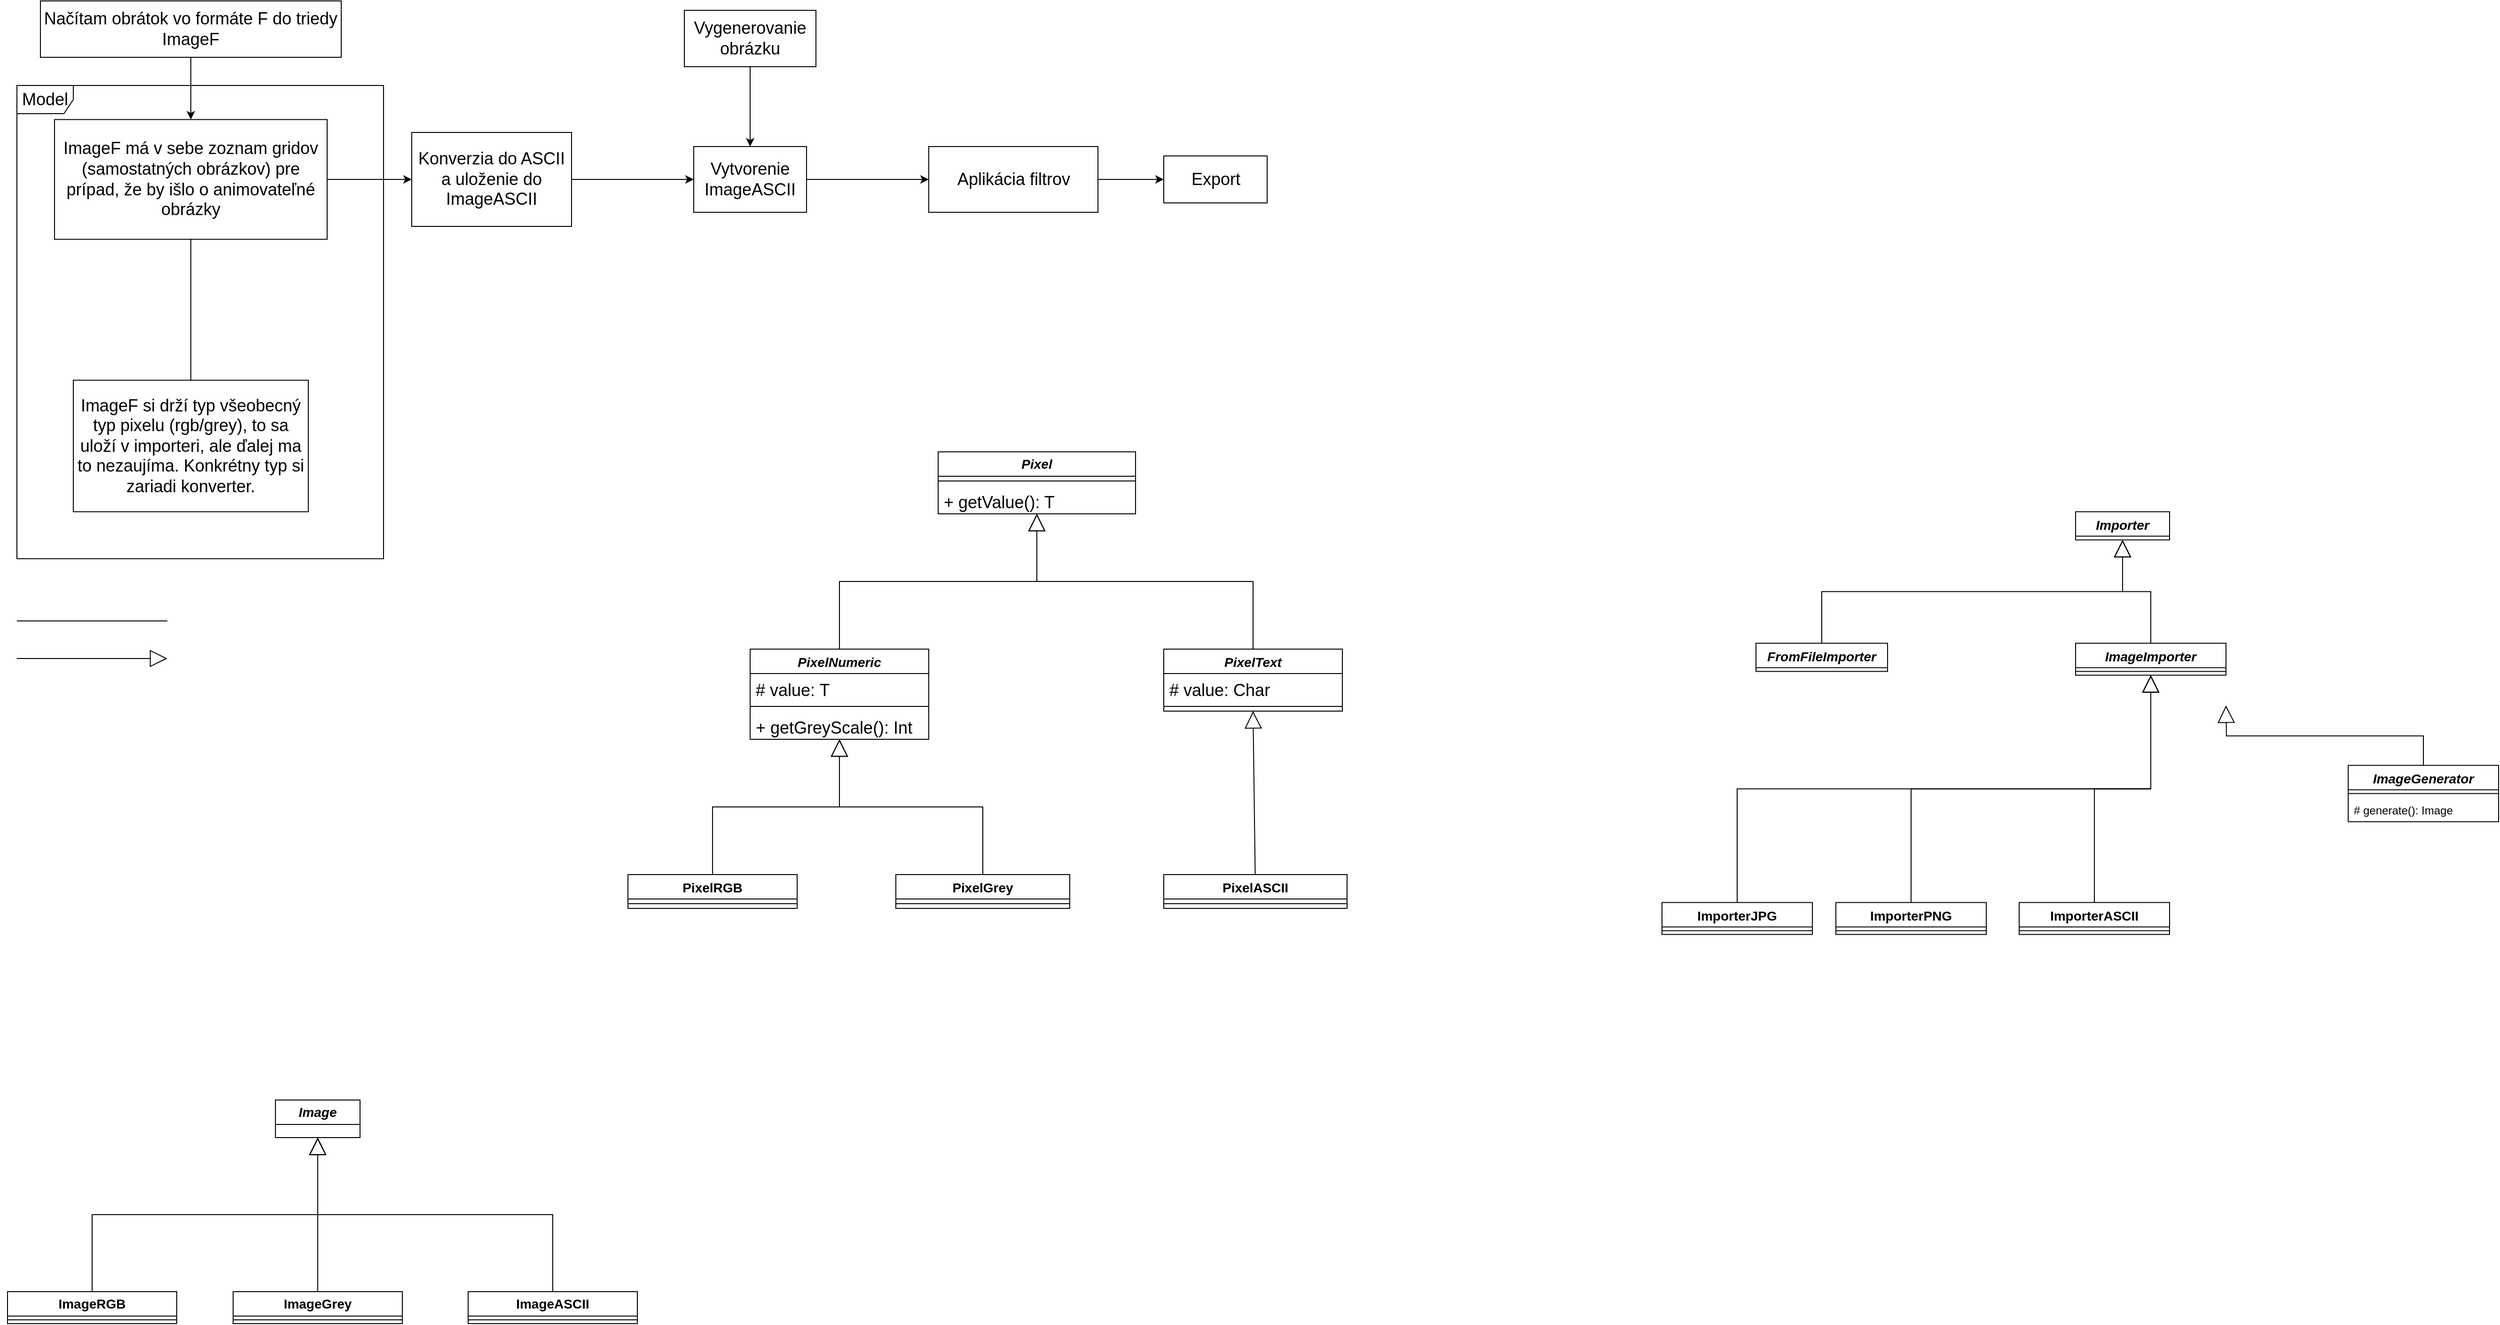 <mxfile version="20.6.0" type="device"><diagram id="C5RBs43oDa-KdzZeNtuy" name="Page-1"><mxGraphModel dx="4900" dy="944" grid="1" gridSize="10" guides="1" tooltips="1" connect="1" arrows="1" fold="1" page="1" pageScale="1" pageWidth="3300" pageHeight="4681" math="0" shadow="0"><root><mxCell id="WIyWlLk6GJQsqaUBKTNV-0"/><mxCell id="WIyWlLk6GJQsqaUBKTNV-1" parent="WIyWlLk6GJQsqaUBKTNV-0"/><mxCell id="44aYyRxNYtKPqKF8so0v-79" style="edgeStyle=none;rounded=0;orthogonalLoop=1;jettySize=auto;html=1;exitX=0.5;exitY=1;exitDx=0;exitDy=0;strokeColor=default;strokeWidth=1;fontSize=18;endSize=6;" parent="WIyWlLk6GJQsqaUBKTNV-1" source="44aYyRxNYtKPqKF8so0v-68" target="44aYyRxNYtKPqKF8so0v-69" edge="1"><mxGeometry relative="1" as="geometry"/></mxCell><mxCell id="44aYyRxNYtKPqKF8so0v-68" value="Načítam obrátok vo formáte F do triedy ImageF" style="html=1;fontSize=18;whiteSpace=wrap;" parent="WIyWlLk6GJQsqaUBKTNV-1" vertex="1"><mxGeometry x="35" y="20" width="320" height="60" as="geometry"/></mxCell><mxCell id="44aYyRxNYtKPqKF8so0v-78" style="edgeStyle=none;rounded=0;orthogonalLoop=1;jettySize=auto;html=1;exitX=1;exitY=0.5;exitDx=0;exitDy=0;strokeColor=default;strokeWidth=1;fontSize=18;endSize=6;" parent="WIyWlLk6GJQsqaUBKTNV-1" source="44aYyRxNYtKPqKF8so0v-69" target="44aYyRxNYtKPqKF8so0v-77" edge="1"><mxGeometry relative="1" as="geometry"/></mxCell><mxCell id="44aYyRxNYtKPqKF8so0v-69" value="ImageF má v sebe zoznam gridov (samostatných obrázkov) pre prípad, že by išlo o animovateľné obrázky" style="html=1;fontSize=18;whiteSpace=wrap;" parent="WIyWlLk6GJQsqaUBKTNV-1" vertex="1"><mxGeometry x="50" y="146.25" width="290" height="127.5" as="geometry"/></mxCell><mxCell id="44aYyRxNYtKPqKF8so0v-70" value="ImageF si drží typ všeobecný typ pixelu (rgb/grey), to sa uloží v importeri, ale ďalej ma to nezaujíma. Konkrétny typ si zariadi konverter." style="html=1;fontSize=18;whiteSpace=wrap;" parent="WIyWlLk6GJQsqaUBKTNV-1" vertex="1"><mxGeometry x="70" y="423.75" width="250" height="140" as="geometry"/></mxCell><mxCell id="44aYyRxNYtKPqKF8so0v-73" value="" style="endArrow=none;html=1;rounded=0;strokeColor=default;strokeWidth=1;fontSize=18;endSize=6;" parent="WIyWlLk6GJQsqaUBKTNV-1" source="44aYyRxNYtKPqKF8so0v-70" target="44aYyRxNYtKPqKF8so0v-69" edge="1"><mxGeometry relative="1" as="geometry"><mxPoint x="-105" y="403.75" as="sourcePoint"/><mxPoint x="55" y="403.75" as="targetPoint"/></mxGeometry></mxCell><mxCell id="44aYyRxNYtKPqKF8so0v-149" style="edgeStyle=none;rounded=0;orthogonalLoop=1;jettySize=auto;html=1;strokeColor=default;strokeWidth=1;fontSize=18;endSize=6;" parent="WIyWlLk6GJQsqaUBKTNV-1" source="44aYyRxNYtKPqKF8so0v-77" target="44aYyRxNYtKPqKF8so0v-148" edge="1"><mxGeometry relative="1" as="geometry"/></mxCell><mxCell id="44aYyRxNYtKPqKF8so0v-77" value="Konverzia do ASCII a uloženie do ImageASCII" style="html=1;fontSize=18;whiteSpace=wrap;" parent="WIyWlLk6GJQsqaUBKTNV-1" vertex="1"><mxGeometry x="430" y="160" width="170" height="100" as="geometry"/></mxCell><mxCell id="44aYyRxNYtKPqKF8so0v-83" style="edgeStyle=none;rounded=0;orthogonalLoop=1;jettySize=auto;html=1;strokeColor=default;strokeWidth=1;fontSize=18;endSize=6;" parent="WIyWlLk6GJQsqaUBKTNV-1" source="44aYyRxNYtKPqKF8so0v-80" target="44aYyRxNYtKPqKF8so0v-82" edge="1"><mxGeometry relative="1" as="geometry"/></mxCell><mxCell id="44aYyRxNYtKPqKF8so0v-80" value="Aplikácia filtrov" style="html=1;fontSize=18;" parent="WIyWlLk6GJQsqaUBKTNV-1" vertex="1"><mxGeometry x="980" y="175" width="180" height="70" as="geometry"/></mxCell><mxCell id="44aYyRxNYtKPqKF8so0v-82" value="Export" style="html=1;fontSize=18;" parent="WIyWlLk6GJQsqaUBKTNV-1" vertex="1"><mxGeometry x="1230" y="185" width="110" height="50" as="geometry"/></mxCell><mxCell id="44aYyRxNYtKPqKF8so0v-84" value="Model" style="shape=umlFrame;whiteSpace=wrap;html=1;fontSize=18;direction=east;" parent="WIyWlLk6GJQsqaUBKTNV-1" vertex="1"><mxGeometry x="10" y="110" width="390" height="503.75" as="geometry"/></mxCell><mxCell id="44aYyRxNYtKPqKF8so0v-94" value="Pixel" style="swimlane;fontStyle=3;align=center;verticalAlign=middle;childLayout=stackLayout;horizontal=1;startSize=26;horizontalStack=0;resizeParent=1;resizeParentMax=0;resizeLast=0;collapsible=1;marginBottom=0;fontSize=14;labelBorderColor=none;whiteSpace=wrap;flipH=0;flipV=0;" parent="WIyWlLk6GJQsqaUBKTNV-1" vertex="1"><mxGeometry x="990" y="500" width="210" height="66" as="geometry"><mxRectangle x="260" y="1240" width="80" height="40" as="alternateBounds"/></mxGeometry></mxCell><mxCell id="44aYyRxNYtKPqKF8so0v-96" value="" style="line;strokeWidth=1;fillColor=none;align=left;verticalAlign=middle;spacingTop=-1;spacingLeft=3;spacingRight=3;rotatable=0;labelPosition=right;points=[];portConstraint=eastwest;strokeColor=inherit;fontSize=18;" parent="44aYyRxNYtKPqKF8so0v-94" vertex="1"><mxGeometry y="26" width="210" height="10" as="geometry"/></mxCell><mxCell id="44aYyRxNYtKPqKF8so0v-97" value="+ getValue(): T" style="text;strokeColor=none;fillColor=none;align=left;verticalAlign=top;spacingLeft=4;spacingRight=4;overflow=hidden;rotatable=0;points=[[0,0.5],[1,0.5]];portConstraint=eastwest;fontSize=18;" parent="44aYyRxNYtKPqKF8so0v-94" vertex="1"><mxGeometry y="36" width="210" height="30" as="geometry"/></mxCell><mxCell id="44aYyRxNYtKPqKF8so0v-98" value="PixelGrey" style="swimlane;fontStyle=1;align=center;verticalAlign=middle;childLayout=stackLayout;horizontal=1;startSize=26;horizontalStack=0;resizeParent=1;resizeParentMax=0;resizeLast=0;collapsible=1;marginBottom=0;fontSize=14;flipH=1;flipV=0;" parent="WIyWlLk6GJQsqaUBKTNV-1" vertex="1"><mxGeometry x="945" y="950" width="185" height="36" as="geometry"><mxRectangle x="205" y="1580" width="120" height="40" as="alternateBounds"/></mxGeometry></mxCell><mxCell id="44aYyRxNYtKPqKF8so0v-100" value="" style="line;strokeWidth=1;fillColor=none;align=left;verticalAlign=middle;spacingTop=-1;spacingLeft=3;spacingRight=3;rotatable=0;labelPosition=right;points=[];portConstraint=eastwest;strokeColor=inherit;fontSize=18;" parent="44aYyRxNYtKPqKF8so0v-98" vertex="1"><mxGeometry y="26" width="185" height="10" as="geometry"/></mxCell><mxCell id="44aYyRxNYtKPqKF8so0v-102" value="PixelRGB" style="swimlane;fontStyle=1;align=center;verticalAlign=middle;childLayout=stackLayout;horizontal=1;startSize=26;horizontalStack=0;resizeParent=1;resizeParentMax=0;resizeLast=0;collapsible=1;marginBottom=0;fontSize=14;flipH=0;flipV=0;" parent="WIyWlLk6GJQsqaUBKTNV-1" vertex="1"><mxGeometry x="660" y="950" width="180" height="36" as="geometry"><mxRectangle y="1580" width="120" height="40" as="alternateBounds"/></mxGeometry></mxCell><mxCell id="44aYyRxNYtKPqKF8so0v-104" value="" style="line;strokeWidth=1;fillColor=none;align=left;verticalAlign=middle;spacingTop=-1;spacingLeft=3;spacingRight=3;rotatable=0;labelPosition=right;points=[];portConstraint=eastwest;strokeColor=inherit;fontSize=18;" parent="44aYyRxNYtKPqKF8so0v-102" vertex="1"><mxGeometry y="26" width="180" height="10" as="geometry"/></mxCell><mxCell id="44aYyRxNYtKPqKF8so0v-106" value="PixelASCII" style="swimlane;fontStyle=1;align=center;verticalAlign=middle;childLayout=stackLayout;horizontal=1;startSize=26;horizontalStack=0;resizeParent=1;resizeParentMax=0;resizeLast=0;collapsible=1;marginBottom=0;fontSize=14;flipH=0;flipV=0;" parent="WIyWlLk6GJQsqaUBKTNV-1" vertex="1"><mxGeometry x="1230" y="950" width="195" height="36" as="geometry"><mxRectangle x="345" y="1590" width="130" height="40" as="alternateBounds"/></mxGeometry></mxCell><mxCell id="44aYyRxNYtKPqKF8so0v-108" value="" style="line;strokeWidth=1;fillColor=none;align=left;verticalAlign=middle;spacingTop=-1;spacingLeft=3;spacingRight=3;rotatable=0;labelPosition=right;points=[];portConstraint=eastwest;strokeColor=inherit;fontSize=18;" parent="44aYyRxNYtKPqKF8so0v-106" vertex="1"><mxGeometry y="26" width="195" height="10" as="geometry"/></mxCell><mxCell id="44aYyRxNYtKPqKF8so0v-110" value="PixelNumeric" style="swimlane;fontStyle=3;align=center;verticalAlign=middle;childLayout=stackLayout;horizontal=1;startSize=26;horizontalStack=0;resizeParent=1;resizeParentMax=0;resizeLast=0;collapsible=1;marginBottom=0;fontSize=14;flipH=0;flipV=0;" parent="WIyWlLk6GJQsqaUBKTNV-1" vertex="1"><mxGeometry x="790" y="710" width="190" height="96" as="geometry"><mxRectangle x="90" y="1440" width="140" height="40" as="alternateBounds"/></mxGeometry></mxCell><mxCell id="44aYyRxNYtKPqKF8so0v-111" value="# value: T" style="text;strokeColor=none;fillColor=none;align=left;verticalAlign=top;spacingLeft=4;spacingRight=4;overflow=hidden;rotatable=0;points=[[0,0.5],[1,0.5]];portConstraint=eastwest;fontSize=18;" parent="44aYyRxNYtKPqKF8so0v-110" vertex="1"><mxGeometry y="26" width="190" height="30" as="geometry"/></mxCell><mxCell id="44aYyRxNYtKPqKF8so0v-112" value="" style="line;strokeWidth=1;fillColor=none;align=left;verticalAlign=middle;spacingTop=-1;spacingLeft=3;spacingRight=3;rotatable=0;labelPosition=right;points=[];portConstraint=eastwest;strokeColor=inherit;fontSize=18;" parent="44aYyRxNYtKPqKF8so0v-110" vertex="1"><mxGeometry y="56" width="190" height="10" as="geometry"/></mxCell><mxCell id="44aYyRxNYtKPqKF8so0v-113" value="+ getGreyScale(): Int" style="text;strokeColor=none;fillColor=none;align=left;verticalAlign=top;spacingLeft=4;spacingRight=4;overflow=hidden;rotatable=0;points=[[0,0.5],[1,0.5]];portConstraint=eastwest;fontSize=18;" parent="44aYyRxNYtKPqKF8so0v-110" vertex="1"><mxGeometry y="66" width="190" height="30" as="geometry"/></mxCell><mxCell id="44aYyRxNYtKPqKF8so0v-114" value="" style="endArrow=block;endSize=16;endFill=0;html=1;rounded=0;strokeColor=default;strokeWidth=1;fontSize=14;entryX=0.5;entryY=1;entryDx=0;entryDy=0;exitX=0.5;exitY=0;exitDx=0;exitDy=0;edgeStyle=orthogonalEdgeStyle;verticalAlign=middle;horizontal=1;fontStyle=0" parent="WIyWlLk6GJQsqaUBKTNV-1" source="44aYyRxNYtKPqKF8so0v-110" target="44aYyRxNYtKPqKF8so0v-94" edge="1"><mxGeometry width="160" relative="1" as="geometry"><mxPoint x="1425" y="750" as="sourcePoint"/><mxPoint x="1585" y="750" as="targetPoint"/></mxGeometry></mxCell><mxCell id="44aYyRxNYtKPqKF8so0v-115" value="" style="endArrow=block;endSize=16;endFill=0;html=1;rounded=0;strokeColor=default;strokeWidth=1;fontSize=14;exitX=0.5;exitY=0;exitDx=0;exitDy=0;entryX=0.5;entryY=1;entryDx=0;entryDy=0;edgeStyle=orthogonalEdgeStyle;verticalAlign=middle;horizontal=1;fontStyle=0" parent="WIyWlLk6GJQsqaUBKTNV-1" source="44aYyRxNYtKPqKF8so0v-102" target="44aYyRxNYtKPqKF8so0v-110" edge="1"><mxGeometry width="160" relative="1" as="geometry"><mxPoint x="1375.474" y="739.25" as="sourcePoint"/><mxPoint x="1454.526" y="814" as="targetPoint"/></mxGeometry></mxCell><mxCell id="44aYyRxNYtKPqKF8so0v-116" value="" style="endArrow=block;endSize=16;endFill=0;html=1;rounded=0;strokeColor=default;strokeWidth=1;fontSize=14;exitX=0.5;exitY=0;exitDx=0;exitDy=0;entryX=0.5;entryY=1;entryDx=0;entryDy=0;edgeStyle=orthogonalEdgeStyle;verticalAlign=middle;horizontal=1;fontStyle=0" parent="WIyWlLk6GJQsqaUBKTNV-1" source="44aYyRxNYtKPqKF8so0v-98" target="44aYyRxNYtKPqKF8so0v-110" edge="1"><mxGeometry width="160" relative="1" as="geometry"><mxPoint x="1385.474" y="729.25" as="sourcePoint"/><mxPoint x="1290" y="660" as="targetPoint"/></mxGeometry></mxCell><mxCell id="44aYyRxNYtKPqKF8so0v-117" value="" style="endArrow=block;endSize=16;endFill=0;html=1;rounded=0;strokeColor=default;strokeWidth=1;fontSize=14;entryX=0.5;entryY=1;entryDx=0;entryDy=0;verticalAlign=middle;horizontal=1;fontStyle=0" parent="WIyWlLk6GJQsqaUBKTNV-1" source="44aYyRxNYtKPqKF8so0v-106" target="44aYyRxNYtKPqKF8so0v-118" edge="1"><mxGeometry width="160" relative="1" as="geometry"><mxPoint x="1320.474" y="760.679" as="sourcePoint"/><mxPoint x="1399.526" y="835.429" as="targetPoint"/></mxGeometry></mxCell><mxCell id="44aYyRxNYtKPqKF8so0v-118" value="PixelText" style="swimlane;fontStyle=3;align=center;verticalAlign=middle;childLayout=stackLayout;horizontal=1;startSize=26;horizontalStack=0;resizeParent=1;resizeParentMax=0;resizeLast=0;collapsible=1;marginBottom=0;labelBorderColor=none;fontSize=14;html=0;flipH=0;flipV=0;" parent="WIyWlLk6GJQsqaUBKTNV-1" vertex="1"><mxGeometry x="1230" y="710" width="190" height="66" as="geometry"><mxRectangle x="340" y="1440" width="140" height="40" as="alternateBounds"/></mxGeometry></mxCell><mxCell id="44aYyRxNYtKPqKF8so0v-119" value="# value: Char" style="text;strokeColor=none;fillColor=none;align=left;verticalAlign=top;spacingLeft=4;spacingRight=4;overflow=hidden;rotatable=0;points=[[0,0.5],[1,0.5]];portConstraint=eastwest;labelBorderColor=none;fontSize=18;html=0;" parent="44aYyRxNYtKPqKF8so0v-118" vertex="1"><mxGeometry y="26" width="190" height="30" as="geometry"/></mxCell><mxCell id="44aYyRxNYtKPqKF8so0v-120" value="" style="line;strokeWidth=1;fillColor=none;align=left;verticalAlign=middle;spacingTop=-1;spacingLeft=3;spacingRight=3;rotatable=0;labelPosition=right;points=[];portConstraint=eastwest;strokeColor=inherit;labelBorderColor=none;fontSize=18;html=0;" parent="44aYyRxNYtKPqKF8so0v-118" vertex="1"><mxGeometry y="56" width="190" height="10" as="geometry"/></mxCell><mxCell id="44aYyRxNYtKPqKF8so0v-122" value="" style="endArrow=block;endSize=16;endFill=0;html=1;rounded=0;strokeColor=default;strokeWidth=1;fontSize=14;exitX=0.5;exitY=0;exitDx=0;exitDy=0;edgeStyle=orthogonalEdgeStyle;verticalAlign=middle;horizontal=1;fontStyle=0;entryX=0.5;entryY=1;entryDx=0;entryDy=0;" parent="WIyWlLk6GJQsqaUBKTNV-1" source="44aYyRxNYtKPqKF8so0v-118" target="44aYyRxNYtKPqKF8so0v-94" edge="1"><mxGeometry width="160" relative="1" as="geometry"><mxPoint x="1440.474" y="709.25" as="sourcePoint"/><mxPoint x="1485" y="840" as="targetPoint"/></mxGeometry></mxCell><mxCell id="44aYyRxNYtKPqKF8so0v-150" style="edgeStyle=none;rounded=0;orthogonalLoop=1;jettySize=auto;html=1;strokeColor=default;strokeWidth=1;fontSize=18;endSize=6;" parent="WIyWlLk6GJQsqaUBKTNV-1" source="44aYyRxNYtKPqKF8so0v-148" target="44aYyRxNYtKPqKF8so0v-80" edge="1"><mxGeometry relative="1" as="geometry"/></mxCell><mxCell id="44aYyRxNYtKPqKF8so0v-148" value="Vytvorenie ImageASCII" style="labelBorderColor=none;fontSize=18;html=1;whiteSpace=wrap;" parent="WIyWlLk6GJQsqaUBKTNV-1" vertex="1"><mxGeometry x="730" y="175" width="120" height="70" as="geometry"/></mxCell><mxCell id="44aYyRxNYtKPqKF8so0v-154" style="edgeStyle=none;rounded=0;orthogonalLoop=1;jettySize=auto;html=1;entryX=0.5;entryY=0;entryDx=0;entryDy=0;strokeColor=default;strokeWidth=1;fontSize=18;endSize=6;" parent="WIyWlLk6GJQsqaUBKTNV-1" source="44aYyRxNYtKPqKF8so0v-151" target="44aYyRxNYtKPqKF8so0v-148" edge="1"><mxGeometry relative="1" as="geometry"/></mxCell><mxCell id="44aYyRxNYtKPqKF8so0v-151" value="Vygenerovanie obrázku" style="html=1;labelBorderColor=none;fontSize=18;whiteSpace=wrap;" parent="WIyWlLk6GJQsqaUBKTNV-1" vertex="1"><mxGeometry x="720" y="30" width="140" height="60" as="geometry"/></mxCell><mxCell id="44aYyRxNYtKPqKF8so0v-178" value="" style="endArrow=none;html=1;edgeStyle=orthogonalEdgeStyle;rounded=0;strokeColor=default;strokeWidth=1;fontSize=18;endSize=6;" parent="WIyWlLk6GJQsqaUBKTNV-1" edge="1"><mxGeometry relative="1" as="geometry"><mxPoint x="10" y="680" as="sourcePoint"/><mxPoint x="170" y="680" as="targetPoint"/></mxGeometry></mxCell><mxCell id="44aYyRxNYtKPqKF8so0v-181" value="" style="endArrow=block;endSize=16;endFill=0;html=1;rounded=0;strokeColor=default;strokeWidth=1;fontSize=14;verticalAlign=middle;horizontal=1;fontStyle=0" parent="WIyWlLk6GJQsqaUBKTNV-1" edge="1"><mxGeometry width="160" relative="1" as="geometry"><mxPoint x="10" y="720" as="sourcePoint"/><mxPoint x="170" y="720" as="targetPoint"/></mxGeometry></mxCell><mxCell id="ePUg2OEzs3N4X3tRQJx3-0" value="Importer" style="swimlane;fontStyle=3;align=center;verticalAlign=middle;childLayout=stackLayout;horizontal=1;startSize=26;horizontalStack=0;resizeParent=1;resizeParentMax=0;resizeLast=0;collapsible=1;marginBottom=0;fontSize=14;" parent="WIyWlLk6GJQsqaUBKTNV-1" vertex="1" collapsed="1"><mxGeometry x="2200" y="563.75" width="100" height="30" as="geometry"><mxRectangle x="2200" y="563.75" width="160" height="60" as="alternateBounds"/></mxGeometry></mxCell><mxCell id="ePUg2OEzs3N4X3tRQJx3-2" value="" style="line;strokeWidth=1;fillColor=none;align=left;verticalAlign=middle;spacingTop=-1;spacingLeft=3;spacingRight=3;rotatable=0;labelPosition=right;points=[];portConstraint=eastwest;strokeColor=inherit;" parent="ePUg2OEzs3N4X3tRQJx3-0" vertex="1"><mxGeometry y="26" width="160" height="8" as="geometry"/></mxCell><mxCell id="ePUg2OEzs3N4X3tRQJx3-3" value="+ import(): T" style="text;strokeColor=none;fillColor=none;align=left;verticalAlign=top;spacingLeft=4;spacingRight=4;overflow=hidden;rotatable=0;points=[[0,0.5],[1,0.5]];portConstraint=eastwest;" parent="ePUg2OEzs3N4X3tRQJx3-0" vertex="1"><mxGeometry y="34" width="160" height="26" as="geometry"/></mxCell><mxCell id="ePUg2OEzs3N4X3tRQJx3-4" value="ImporterJPG" style="swimlane;fontStyle=1;align=center;verticalAlign=middle;childLayout=stackLayout;horizontal=1;startSize=26;horizontalStack=0;resizeParent=1;resizeParentMax=0;resizeLast=0;collapsible=1;marginBottom=0;fontSize=14;" parent="WIyWlLk6GJQsqaUBKTNV-1" vertex="1"><mxGeometry x="1760" y="979.75" width="160" height="34" as="geometry"><mxRectangle x="-110" y="1470" width="100" height="30" as="alternateBounds"/></mxGeometry></mxCell><mxCell id="ePUg2OEzs3N4X3tRQJx3-6" value="" style="line;strokeWidth=1;fillColor=none;align=left;verticalAlign=middle;spacingTop=-1;spacingLeft=3;spacingRight=3;rotatable=0;labelPosition=right;points=[];portConstraint=eastwest;strokeColor=inherit;" parent="ePUg2OEzs3N4X3tRQJx3-4" vertex="1"><mxGeometry y="26" width="160" height="8" as="geometry"/></mxCell><mxCell id="ePUg2OEzs3N4X3tRQJx3-8" value="ImporterPNG" style="swimlane;fontStyle=1;align=center;verticalAlign=middle;childLayout=stackLayout;horizontal=1;startSize=26;horizontalStack=0;resizeParent=1;resizeParentMax=0;resizeLast=0;collapsible=1;marginBottom=0;fontSize=14;" parent="WIyWlLk6GJQsqaUBKTNV-1" vertex="1"><mxGeometry x="1945" y="979.75" width="160" height="34" as="geometry"><mxRectangle x="15" y="1470" width="100" height="30" as="alternateBounds"/></mxGeometry></mxCell><mxCell id="ePUg2OEzs3N4X3tRQJx3-10" value="" style="line;strokeWidth=1;fillColor=none;align=left;verticalAlign=middle;spacingTop=-1;spacingLeft=3;spacingRight=3;rotatable=0;labelPosition=right;points=[];portConstraint=eastwest;strokeColor=inherit;" parent="ePUg2OEzs3N4X3tRQJx3-8" vertex="1"><mxGeometry y="26" width="160" height="8" as="geometry"/></mxCell><mxCell id="ePUg2OEzs3N4X3tRQJx3-12" value="ImporterASCII" style="swimlane;fontStyle=1;align=center;verticalAlign=middle;childLayout=stackLayout;horizontal=1;startSize=26;horizontalStack=0;resizeParent=1;resizeParentMax=0;resizeLast=0;collapsible=1;marginBottom=0;fontSize=14;" parent="WIyWlLk6GJQsqaUBKTNV-1" vertex="1"><mxGeometry x="2140" y="979.75" width="160" height="34" as="geometry"><mxRectangle x="150" y="1470" width="100" height="30" as="alternateBounds"/></mxGeometry></mxCell><mxCell id="ePUg2OEzs3N4X3tRQJx3-14" value="" style="line;strokeWidth=1;fillColor=none;align=left;verticalAlign=middle;spacingTop=-1;spacingLeft=3;spacingRight=3;rotatable=0;labelPosition=right;points=[];portConstraint=eastwest;strokeColor=inherit;" parent="ePUg2OEzs3N4X3tRQJx3-12" vertex="1"><mxGeometry y="26" width="160" height="8" as="geometry"/></mxCell><mxCell id="l7yd4Eq_sSYgcLThjrJ4-0" value="FromFileImporter" style="swimlane;fontStyle=3;align=center;verticalAlign=middle;childLayout=stackLayout;horizontal=1;startSize=26;horizontalStack=0;resizeParent=1;resizeParentMax=0;resizeLast=0;collapsible=1;marginBottom=0;fontSize=14;" vertex="1" collapsed="1" parent="WIyWlLk6GJQsqaUBKTNV-1"><mxGeometry x="1860" y="703.75" width="140" height="30" as="geometry"><mxRectangle x="1860" y="703.75" width="160" height="60" as="alternateBounds"/></mxGeometry></mxCell><mxCell id="l7yd4Eq_sSYgcLThjrJ4-2" value="" style="line;strokeWidth=1;fillColor=none;align=left;verticalAlign=middle;spacingTop=-1;spacingLeft=3;spacingRight=3;rotatable=0;labelPosition=right;points=[];portConstraint=eastwest;strokeColor=inherit;" vertex="1" parent="l7yd4Eq_sSYgcLThjrJ4-0"><mxGeometry y="26" width="160" height="8" as="geometry"/></mxCell><mxCell id="l7yd4Eq_sSYgcLThjrJ4-3" value="+ setPath(path: String):Unit" style="text;strokeColor=none;fillColor=none;align=left;verticalAlign=top;spacingLeft=4;spacingRight=4;overflow=hidden;rotatable=0;points=[[0,0.5],[1,0.5]];portConstraint=eastwest;" vertex="1" parent="l7yd4Eq_sSYgcLThjrJ4-0"><mxGeometry y="34" width="160" height="26" as="geometry"/></mxCell><mxCell id="l7yd4Eq_sSYgcLThjrJ4-7" value="" style="endArrow=block;endSize=16;endFill=0;html=1;rounded=0;strokeColor=default;strokeWidth=1;fontSize=14;exitX=0.5;exitY=0;exitDx=0;exitDy=0;edgeStyle=orthogonalEdgeStyle;verticalAlign=middle;horizontal=1;fontStyle=0;entryX=0.5;entryY=1;entryDx=0;entryDy=0;" edge="1" parent="WIyWlLk6GJQsqaUBKTNV-1" source="ePUg2OEzs3N4X3tRQJx3-8" target="l7yd4Eq_sSYgcLThjrJ4-9"><mxGeometry width="160" relative="1" as="geometry"><mxPoint x="1890" y="703.75" as="sourcePoint"/><mxPoint x="2030" y="900" as="targetPoint"/></mxGeometry></mxCell><mxCell id="l7yd4Eq_sSYgcLThjrJ4-8" value="" style="endArrow=block;endSize=16;endFill=0;html=1;rounded=0;strokeColor=default;strokeWidth=1;fontSize=14;edgeStyle=orthogonalEdgeStyle;exitX=0.5;exitY=0;exitDx=0;exitDy=0;verticalAlign=middle;horizontal=1;fontStyle=0;entryX=0.5;entryY=1;entryDx=0;entryDy=0;" edge="1" parent="WIyWlLk6GJQsqaUBKTNV-1" source="ePUg2OEzs3N4X3tRQJx3-4" target="l7yd4Eq_sSYgcLThjrJ4-9"><mxGeometry width="160" relative="1" as="geometry"><mxPoint x="1870" y="943.75" as="sourcePoint"/><mxPoint x="2270" y="780" as="targetPoint"/></mxGeometry></mxCell><mxCell id="l7yd4Eq_sSYgcLThjrJ4-9" value="ImageImporter" style="swimlane;fontStyle=3;align=center;verticalAlign=middle;childLayout=stackLayout;horizontal=1;startSize=26;horizontalStack=0;resizeParent=1;resizeParentMax=0;resizeLast=0;collapsible=1;marginBottom=0;fontSize=14;" vertex="1" parent="WIyWlLk6GJQsqaUBKTNV-1"><mxGeometry x="2200" y="703.75" width="160" height="34" as="geometry"><mxRectangle x="2200" y="703.75" width="100" height="30" as="alternateBounds"/></mxGeometry></mxCell><mxCell id="l7yd4Eq_sSYgcLThjrJ4-11" value="" style="line;strokeWidth=1;fillColor=none;align=left;verticalAlign=middle;spacingTop=-1;spacingLeft=3;spacingRight=3;rotatable=0;labelPosition=right;points=[];portConstraint=eastwest;strokeColor=inherit;" vertex="1" parent="l7yd4Eq_sSYgcLThjrJ4-9"><mxGeometry y="26" width="160" height="8" as="geometry"/></mxCell><mxCell id="l7yd4Eq_sSYgcLThjrJ4-13" value="" style="endArrow=block;endSize=16;endFill=0;html=1;rounded=0;strokeColor=default;strokeWidth=1;fontSize=14;exitX=0.5;exitY=0;exitDx=0;exitDy=0;entryX=0.5;entryY=1;entryDx=0;entryDy=0;verticalAlign=middle;horizontal=1;fontStyle=0;edgeStyle=orthogonalEdgeStyle;" edge="1" parent="WIyWlLk6GJQsqaUBKTNV-1" source="l7yd4Eq_sSYgcLThjrJ4-9" target="ePUg2OEzs3N4X3tRQJx3-0"><mxGeometry width="160" relative="1" as="geometry"><mxPoint x="1960" y="633.75" as="sourcePoint"/><mxPoint x="2300" y="593.75" as="targetPoint"/></mxGeometry></mxCell><mxCell id="l7yd4Eq_sSYgcLThjrJ4-14" value="ImageGenerator" style="swimlane;fontStyle=3;align=center;verticalAlign=middle;childLayout=stackLayout;horizontal=1;startSize=26;horizontalStack=0;resizeParent=1;resizeParentMax=0;resizeLast=0;collapsible=1;marginBottom=0;fontSize=14;" vertex="1" parent="WIyWlLk6GJQsqaUBKTNV-1"><mxGeometry x="2490" y="833.75" width="160" height="60" as="geometry"><mxRectangle x="350" y="1350" width="100" height="30" as="alternateBounds"/></mxGeometry></mxCell><mxCell id="l7yd4Eq_sSYgcLThjrJ4-16" value="" style="line;strokeWidth=1;fillColor=none;align=left;verticalAlign=middle;spacingTop=-1;spacingLeft=3;spacingRight=3;rotatable=0;labelPosition=right;points=[];portConstraint=eastwest;strokeColor=inherit;" vertex="1" parent="l7yd4Eq_sSYgcLThjrJ4-14"><mxGeometry y="26" width="160" height="8" as="geometry"/></mxCell><mxCell id="l7yd4Eq_sSYgcLThjrJ4-17" value="# generate(): Image" style="text;strokeColor=none;fillColor=none;align=left;verticalAlign=top;spacingLeft=4;spacingRight=4;overflow=hidden;rotatable=0;points=[[0,0.5],[1,0.5]];portConstraint=eastwest;" vertex="1" parent="l7yd4Eq_sSYgcLThjrJ4-14"><mxGeometry y="34" width="160" height="26" as="geometry"/></mxCell><mxCell id="l7yd4Eq_sSYgcLThjrJ4-18" value="" style="endArrow=block;endSize=16;endFill=0;html=1;rounded=0;strokeColor=default;strokeWidth=1;fontSize=14;exitX=0.5;exitY=0;exitDx=0;exitDy=0;edgeStyle=orthogonalEdgeStyle;verticalAlign=middle;horizontal=1;fontStyle=0" edge="1" parent="WIyWlLk6GJQsqaUBKTNV-1" source="l7yd4Eq_sSYgcLThjrJ4-14"><mxGeometry width="160" relative="1" as="geometry"><mxPoint x="1970" y="643.75" as="sourcePoint"/><mxPoint x="2360" y="770" as="targetPoint"/></mxGeometry></mxCell><mxCell id="l7yd4Eq_sSYgcLThjrJ4-19" value="" style="endArrow=block;endSize=16;endFill=0;html=1;rounded=0;strokeColor=default;strokeWidth=1;fontSize=14;exitX=0.5;exitY=0;exitDx=0;exitDy=0;edgeStyle=orthogonalEdgeStyle;verticalAlign=middle;horizontal=1;fontStyle=0;entryX=0.5;entryY=1;entryDx=0;entryDy=0;" edge="1" parent="WIyWlLk6GJQsqaUBKTNV-1" source="ePUg2OEzs3N4X3tRQJx3-12" target="l7yd4Eq_sSYgcLThjrJ4-9"><mxGeometry width="160" relative="1" as="geometry"><mxPoint x="1930" y="743.75" as="sourcePoint"/><mxPoint x="2050" y="910" as="targetPoint"/></mxGeometry></mxCell><mxCell id="44aYyRxNYtKPqKF8so0v-85" value="Image" style="swimlane;fontStyle=3;align=center;verticalAlign=middle;childLayout=stackLayout;horizontal=1;startSize=26;horizontalStack=0;resizeParent=1;resizeParentMax=0;resizeLast=0;collapsible=1;marginBottom=0;fontSize=14;whiteSpace=wrap;movable=1;resizable=1;rotatable=1;deletable=1;editable=1;connectable=1;" parent="WIyWlLk6GJQsqaUBKTNV-1" vertex="1" collapsed="1"><mxGeometry x="285" y="1190" width="90" height="40" as="geometry"><mxRectangle x="300" y="1010" width="260" height="138" as="alternateBounds"/></mxGeometry></mxCell><mxCell id="44aYyRxNYtKPqKF8so0v-86" value="# grid: Vector[Vector[Pixel]]" style="text;strokeColor=none;fillColor=none;align=left;verticalAlign=top;spacingLeft=4;spacingRight=4;overflow=hidden;rotatable=0;points=[[0,0.5],[1,0.5]];portConstraint=eastwest;fontSize=18;" parent="44aYyRxNYtKPqKF8so0v-85" vertex="1"><mxGeometry y="26" width="260" height="26" as="geometry"/></mxCell><mxCell id="44aYyRxNYtKPqKF8so0v-87" value="" style="line;strokeWidth=1;fillColor=none;align=left;verticalAlign=middle;spacingTop=-1;spacingLeft=3;spacingRight=3;rotatable=0;labelPosition=right;points=[];portConstraint=eastwest;strokeColor=inherit;fontSize=18;" parent="44aYyRxNYtKPqKF8so0v-85" vertex="1"><mxGeometry y="52" width="260" height="8" as="geometry"/></mxCell><mxCell id="44aYyRxNYtKPqKF8so0v-88" value="+getRow(y: Int): Vector[Pixel]&#10;" style="text;strokeColor=none;fillColor=none;align=left;verticalAlign=top;spacingLeft=4;spacingRight=4;overflow=hidden;rotatable=0;points=[[0,0.5],[1,0.5]];portConstraint=eastwest;fontSize=18;" parent="44aYyRxNYtKPqKF8so0v-85" vertex="1"><mxGeometry y="60" width="260" height="26" as="geometry"/></mxCell><mxCell id="l7yd4Eq_sSYgcLThjrJ4-24" value="+getColumn(x: Int): Vector[Pixel]&#10;" style="text;strokeColor=none;fillColor=none;align=left;verticalAlign=top;spacingLeft=4;spacingRight=4;overflow=hidden;rotatable=0;points=[[0,0.5],[1,0.5]];portConstraint=eastwest;fontSize=18;" vertex="1" parent="44aYyRxNYtKPqKF8so0v-85"><mxGeometry y="86" width="260" height="26" as="geometry"/></mxCell><mxCell id="l7yd4Eq_sSYgcLThjrJ4-26" value="+getPixel(x: Int, y: Int): Pixel&#10;" style="text;strokeColor=none;fillColor=none;align=left;verticalAlign=top;spacingLeft=4;spacingRight=4;overflow=hidden;rotatable=0;points=[[0,0.5],[1,0.5]];portConstraint=eastwest;fontSize=18;" vertex="1" parent="44aYyRxNYtKPqKF8so0v-85"><mxGeometry y="112" width="260" height="26" as="geometry"/></mxCell><mxCell id="44aYyRxNYtKPqKF8so0v-127" value="ImageASCII" style="swimlane;fontStyle=1;align=center;verticalAlign=middle;childLayout=stackLayout;horizontal=1;startSize=26;horizontalStack=0;resizeParent=1;resizeParentMax=0;resizeLast=0;collapsible=1;marginBottom=0;fontSize=14;whiteSpace=wrap;movable=1;resizable=1;rotatable=1;deletable=1;editable=1;connectable=1;" parent="WIyWlLk6GJQsqaUBKTNV-1" vertex="1"><mxGeometry x="490" y="1394" width="180" height="34" as="geometry"><mxRectangle x="470" y="1334.75" width="140" height="40" as="alternateBounds"/></mxGeometry></mxCell><mxCell id="44aYyRxNYtKPqKF8so0v-129" value="" style="line;strokeWidth=1;fillColor=none;align=left;verticalAlign=middle;spacingTop=-1;spacingLeft=3;spacingRight=3;rotatable=0;labelPosition=right;points=[];portConstraint=eastwest;strokeColor=inherit;fontSize=18;" parent="44aYyRxNYtKPqKF8so0v-127" vertex="1"><mxGeometry y="26" width="180" height="8" as="geometry"/></mxCell><mxCell id="44aYyRxNYtKPqKF8so0v-131" value="ImageGrey" style="swimlane;fontStyle=1;align=center;verticalAlign=middle;childLayout=stackLayout;horizontal=1;startSize=26;horizontalStack=0;resizeParent=1;resizeParentMax=0;resizeLast=0;collapsible=1;marginBottom=0;fontSize=14;whiteSpace=wrap;movable=1;resizable=1;rotatable=1;deletable=1;editable=1;connectable=1;" parent="WIyWlLk6GJQsqaUBKTNV-1" vertex="1"><mxGeometry x="240" y="1394" width="180" height="34" as="geometry"><mxRectangle x="260" y="1334.75" width="90" height="40" as="alternateBounds"/></mxGeometry></mxCell><mxCell id="44aYyRxNYtKPqKF8so0v-133" value="" style="line;strokeWidth=1;fillColor=none;align=left;verticalAlign=middle;spacingTop=-1;spacingLeft=3;spacingRight=3;rotatable=0;labelPosition=right;points=[];portConstraint=eastwest;strokeColor=inherit;fontSize=18;" parent="44aYyRxNYtKPqKF8so0v-131" vertex="1"><mxGeometry y="26" width="180" height="8" as="geometry"/></mxCell><mxCell id="44aYyRxNYtKPqKF8so0v-139" value="ImageRGB" style="swimlane;fontStyle=1;align=center;verticalAlign=middle;childLayout=stackLayout;horizontal=1;startSize=26;horizontalStack=0;resizeParent=1;resizeParentMax=0;resizeLast=0;collapsible=1;marginBottom=0;fontSize=14;whiteSpace=wrap;movable=1;resizable=1;rotatable=1;deletable=1;editable=1;connectable=1;" parent="WIyWlLk6GJQsqaUBKTNV-1" vertex="1"><mxGeometry y="1394" width="180" height="34" as="geometry"><mxRectangle x="100" y="1334.75" width="110" height="40" as="alternateBounds"/></mxGeometry></mxCell><mxCell id="44aYyRxNYtKPqKF8so0v-141" value="" style="line;strokeWidth=1;fillColor=none;align=left;verticalAlign=middle;spacingTop=-1;spacingLeft=3;spacingRight=3;rotatable=0;labelPosition=right;points=[];portConstraint=eastwest;strokeColor=inherit;fontSize=18;" parent="44aYyRxNYtKPqKF8so0v-139" vertex="1"><mxGeometry y="26" width="180" height="8" as="geometry"/></mxCell><mxCell id="44aYyRxNYtKPqKF8so0v-159" value="" style="endArrow=block;endSize=16;endFill=0;html=1;rounded=0;strokeColor=default;strokeWidth=1;fontSize=14;exitX=0.5;exitY=0;exitDx=0;exitDy=0;entryX=0.5;entryY=1;entryDx=0;entryDy=0;edgeStyle=orthogonalEdgeStyle;verticalAlign=middle;horizontal=1;fontStyle=0;movable=1;resizable=1;rotatable=1;deletable=1;editable=1;connectable=1;" parent="WIyWlLk6GJQsqaUBKTNV-1" source="44aYyRxNYtKPqKF8so0v-131" target="44aYyRxNYtKPqKF8so0v-85" edge="1"><mxGeometry width="160" relative="1" as="geometry"><mxPoint x="389.998" y="1290.75" as="sourcePoint"/><mxPoint x="205" y="1234" as="targetPoint"/></mxGeometry></mxCell><mxCell id="44aYyRxNYtKPqKF8so0v-160" value="" style="endArrow=block;endSize=16;endFill=0;html=1;rounded=0;strokeColor=default;strokeWidth=1;fontSize=14;edgeStyle=orthogonalEdgeStyle;exitX=0.5;exitY=0;exitDx=0;exitDy=0;verticalAlign=middle;horizontal=1;fontStyle=0;movable=1;resizable=1;rotatable=1;deletable=1;editable=1;connectable=1;entryX=0.5;entryY=1;entryDx=0;entryDy=0;" parent="WIyWlLk6GJQsqaUBKTNV-1" source="44aYyRxNYtKPqKF8so0v-139" target="44aYyRxNYtKPqKF8so0v-85" edge="1"><mxGeometry width="160" relative="1" as="geometry"><mxPoint x="150" y="1264.75" as="sourcePoint"/><mxPoint x="430" y="1050" as="targetPoint"/></mxGeometry></mxCell><mxCell id="44aYyRxNYtKPqKF8so0v-177" value="" style="endArrow=block;endSize=16;endFill=0;html=1;rounded=0;strokeColor=default;strokeWidth=1;fontSize=14;exitX=0.5;exitY=0;exitDx=0;exitDy=0;verticalAlign=middle;horizontal=1;fontStyle=0;movable=1;resizable=1;rotatable=1;deletable=1;editable=1;connectable=1;entryX=0.5;entryY=1;entryDx=0;entryDy=0;edgeStyle=orthogonalEdgeStyle;" parent="WIyWlLk6GJQsqaUBKTNV-1" source="44aYyRxNYtKPqKF8so0v-127" target="44aYyRxNYtKPqKF8so0v-85" edge="1"><mxGeometry width="160" relative="1" as="geometry"><mxPoint x="294.361" y="1224.75" as="sourcePoint"/><mxPoint x="480" y="1260" as="targetPoint"/></mxGeometry></mxCell><mxCell id="l7yd4Eq_sSYgcLThjrJ4-27" value="" style="endArrow=block;endSize=16;endFill=0;html=1;rounded=0;strokeColor=default;strokeWidth=1;fontSize=14;edgeStyle=orthogonalEdgeStyle;verticalAlign=middle;horizontal=1;fontStyle=0;exitX=0.5;exitY=0;exitDx=0;exitDy=0;entryX=0.5;entryY=1;entryDx=0;entryDy=0;" edge="1" parent="WIyWlLk6GJQsqaUBKTNV-1" source="l7yd4Eq_sSYgcLThjrJ4-0" target="ePUg2OEzs3N4X3tRQJx3-0"><mxGeometry width="160" relative="1" as="geometry"><mxPoint x="2050" y="830" as="sourcePoint"/><mxPoint x="2110" y="620" as="targetPoint"/></mxGeometry></mxCell></root></mxGraphModel></diagram></mxfile>